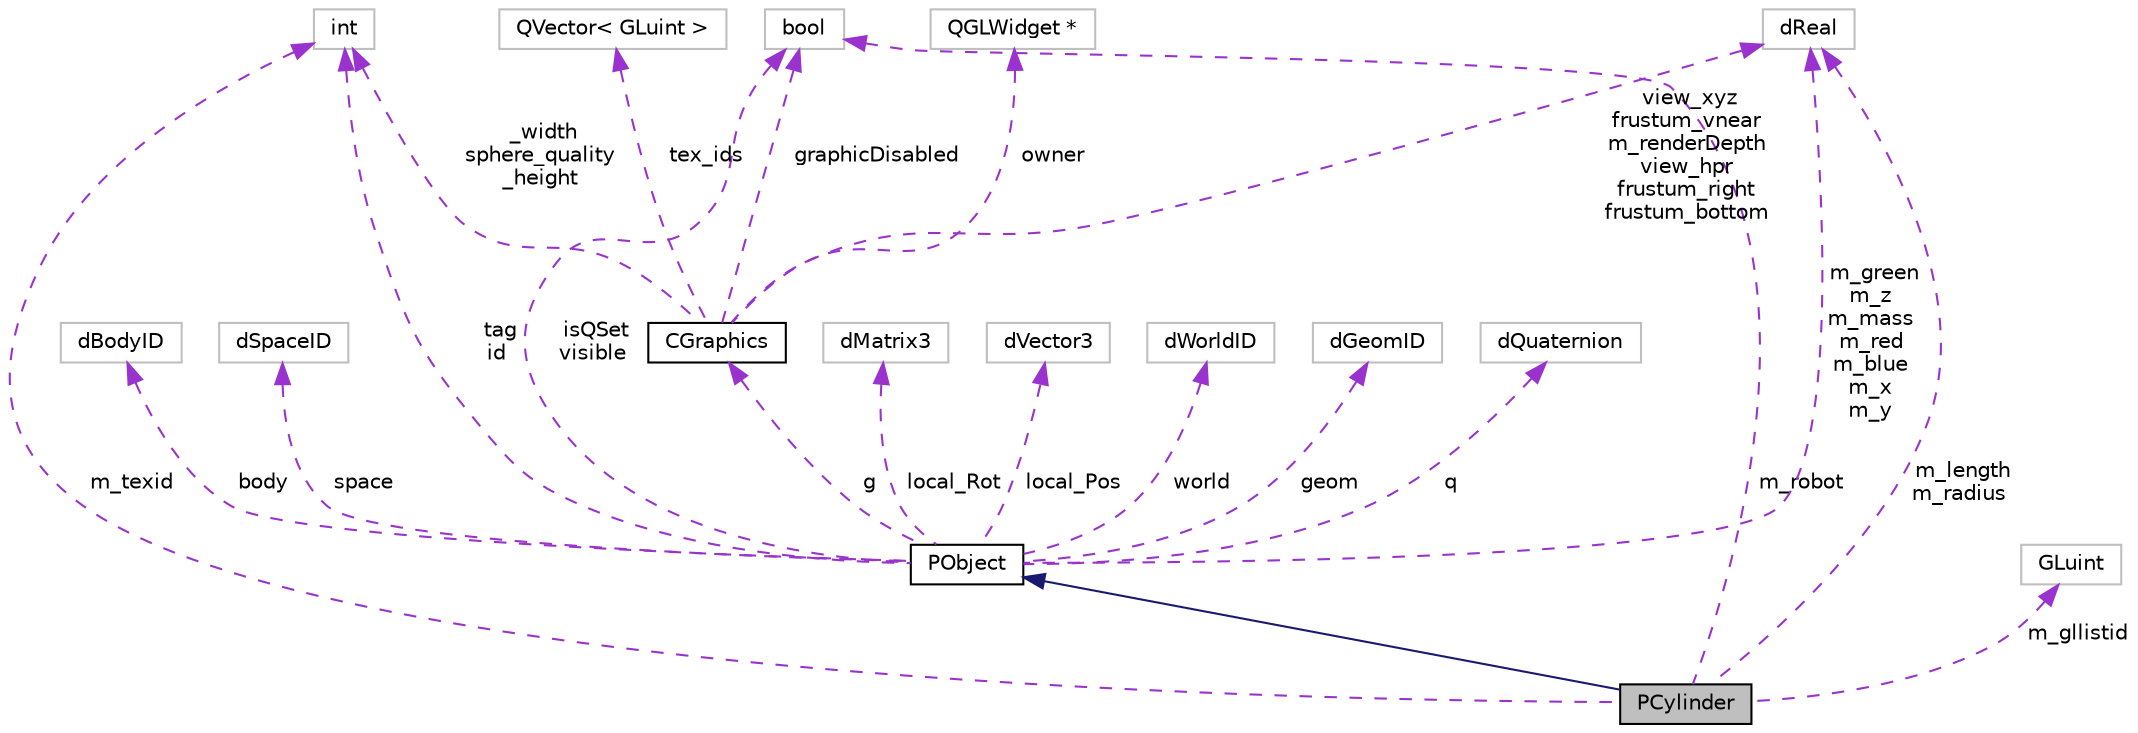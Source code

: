 digraph "PCylinder"
{
 // INTERACTIVE_SVG=YES
  edge [fontname="Helvetica",fontsize="10",labelfontname="Helvetica",labelfontsize="10"];
  node [fontname="Helvetica",fontsize="10",shape=record];
  Node1 [label="PCylinder",height=0.2,width=0.4,color="black", fillcolor="grey75", style="filled", fontcolor="black"];
  Node2 -> Node1 [dir="back",color="midnightblue",fontsize="10",style="solid",fontname="Helvetica"];
  Node2 [label="PObject",height=0.2,width=0.4,color="black", fillcolor="white", style="filled",URL="$d1/d18/class_p_object.html"];
  Node3 -> Node2 [dir="back",color="darkorchid3",fontsize="10",style="dashed",label=" space" ,fontname="Helvetica"];
  Node3 [label="dSpaceID",height=0.2,width=0.4,color="grey75", fillcolor="white", style="filled"];
  Node4 -> Node2 [dir="back",color="darkorchid3",fontsize="10",style="dashed",label=" g" ,fontname="Helvetica"];
  Node4 [label="CGraphics",height=0.2,width=0.4,color="black", fillcolor="white", style="filled",URL="$dc/d90/class_c_graphics.html"];
  Node5 -> Node4 [dir="back",color="darkorchid3",fontsize="10",style="dashed",label=" _width\nsphere_quality\n_height" ,fontname="Helvetica"];
  Node5 [label="int",height=0.2,width=0.4,color="grey75", fillcolor="white", style="filled"];
  Node6 -> Node4 [dir="back",color="darkorchid3",fontsize="10",style="dashed",label=" graphicDisabled" ,fontname="Helvetica"];
  Node6 [label="bool",height=0.2,width=0.4,color="grey75", fillcolor="white", style="filled"];
  Node7 -> Node4 [dir="back",color="darkorchid3",fontsize="10",style="dashed",label=" owner" ,fontname="Helvetica"];
  Node7 [label="QGLWidget *",height=0.2,width=0.4,color="grey75", fillcolor="white", style="filled"];
  Node8 -> Node4 [dir="back",color="darkorchid3",fontsize="10",style="dashed",label=" tex_ids" ,fontname="Helvetica"];
  Node8 [label="QVector\< GLuint \>",height=0.2,width=0.4,color="grey75", fillcolor="white", style="filled"];
  Node9 -> Node4 [dir="back",color="darkorchid3",fontsize="10",style="dashed",label=" view_xyz\nfrustum_vnear\nm_renderDepth\nview_hpr\nfrustum_right\nfrustum_bottom" ,fontname="Helvetica"];
  Node9 [label="dReal",height=0.2,width=0.4,color="grey75", fillcolor="white", style="filled"];
  Node10 -> Node2 [dir="back",color="darkorchid3",fontsize="10",style="dashed",label=" local_Rot" ,fontname="Helvetica"];
  Node10 [label="dMatrix3",height=0.2,width=0.4,color="grey75", fillcolor="white", style="filled"];
  Node11 -> Node2 [dir="back",color="darkorchid3",fontsize="10",style="dashed",label=" local_Pos" ,fontname="Helvetica"];
  Node11 [label="dVector3",height=0.2,width=0.4,color="grey75", fillcolor="white", style="filled"];
  Node5 -> Node2 [dir="back",color="darkorchid3",fontsize="10",style="dashed",label=" tag\nid" ,fontname="Helvetica"];
  Node6 -> Node2 [dir="back",color="darkorchid3",fontsize="10",style="dashed",label=" isQSet\nvisible" ,fontname="Helvetica"];
  Node9 -> Node2 [dir="back",color="darkorchid3",fontsize="10",style="dashed",label=" m_green\nm_z\nm_mass\nm_red\nm_blue\nm_x\nm_y" ,fontname="Helvetica"];
  Node12 -> Node2 [dir="back",color="darkorchid3",fontsize="10",style="dashed",label=" world" ,fontname="Helvetica"];
  Node12 [label="dWorldID",height=0.2,width=0.4,color="grey75", fillcolor="white", style="filled"];
  Node13 -> Node2 [dir="back",color="darkorchid3",fontsize="10",style="dashed",label=" geom" ,fontname="Helvetica"];
  Node13 [label="dGeomID",height=0.2,width=0.4,color="grey75", fillcolor="white", style="filled"];
  Node14 -> Node2 [dir="back",color="darkorchid3",fontsize="10",style="dashed",label=" q" ,fontname="Helvetica"];
  Node14 [label="dQuaternion",height=0.2,width=0.4,color="grey75", fillcolor="white", style="filled"];
  Node15 -> Node2 [dir="back",color="darkorchid3",fontsize="10",style="dashed",label=" body" ,fontname="Helvetica"];
  Node15 [label="dBodyID",height=0.2,width=0.4,color="grey75", fillcolor="white", style="filled"];
  Node5 -> Node1 [dir="back",color="darkorchid3",fontsize="10",style="dashed",label=" m_texid" ,fontname="Helvetica"];
  Node6 -> Node1 [dir="back",color="darkorchid3",fontsize="10",style="dashed",label=" m_robot" ,fontname="Helvetica"];
  Node9 -> Node1 [dir="back",color="darkorchid3",fontsize="10",style="dashed",label=" m_length\nm_radius" ,fontname="Helvetica"];
  Node16 -> Node1 [dir="back",color="darkorchid3",fontsize="10",style="dashed",label=" m_gllistid" ,fontname="Helvetica"];
  Node16 [label="GLuint",height=0.2,width=0.4,color="grey75", fillcolor="white", style="filled"];
}
